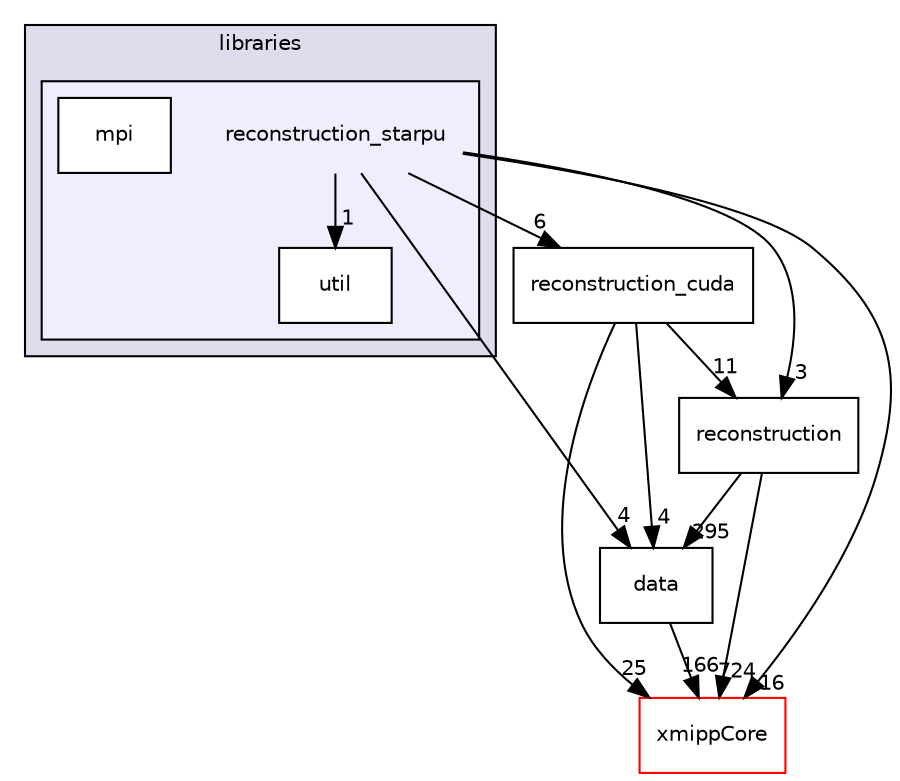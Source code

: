 digraph "xmipp/libraries/reconstruction_starpu" {
  compound=true
  node [ fontsize="10", fontname="Helvetica"];
  edge [ labelfontsize="10", labelfontname="Helvetica"];
  subgraph clusterdir_29dba3f3840f20df3b04d1972e99046b {
    graph [ bgcolor="#ddddee", pencolor="black", label="libraries" fontname="Helvetica", fontsize="10", URL="dir_29dba3f3840f20df3b04d1972e99046b.html"]
  subgraph clusterdir_6b129a60ca9bd264678b4ace681dc7e5 {
    graph [ bgcolor="#eeeeff", pencolor="black", label="" URL="dir_6b129a60ca9bd264678b4ace681dc7e5.html"];
    dir_6b129a60ca9bd264678b4ace681dc7e5 [shape=plaintext label="reconstruction_starpu"];
    dir_ab45d7b88f3e275bfbb9ab8cff27341a [shape=box label="mpi" color="black" fillcolor="white" style="filled" URL="dir_ab45d7b88f3e275bfbb9ab8cff27341a.html"];
    dir_0b3779f613f085ec5fdbdda62ceee3f0 [shape=box label="util" color="black" fillcolor="white" style="filled" URL="dir_0b3779f613f085ec5fdbdda62ceee3f0.html"];
  }
  }
  dir_02b15c2011e26cf58f557fc966b9a0d4 [shape=box label="data" URL="dir_02b15c2011e26cf58f557fc966b9a0d4.html"];
  dir_24a57299b5841ef541d8250a7552ffe2 [shape=box label="reconstruction_cuda" URL="dir_24a57299b5841ef541d8250a7552ffe2.html"];
  dir_ce4d0d8fc85c2c70612466225bfce71d [shape=box label="xmippCore" fillcolor="white" style="filled" color="red" URL="dir_ce4d0d8fc85c2c70612466225bfce71d.html"];
  dir_28683db7d591bb6aab1650ae2c6e488e [shape=box label="reconstruction" URL="dir_28683db7d591bb6aab1650ae2c6e488e.html"];
  dir_02b15c2011e26cf58f557fc966b9a0d4->dir_ce4d0d8fc85c2c70612466225bfce71d [headlabel="166", labeldistance=1.5 headhref="dir_000094_000270.html"];
  dir_6b129a60ca9bd264678b4ace681dc7e5->dir_02b15c2011e26cf58f557fc966b9a0d4 [headlabel="4", labeldistance=1.5 headhref="dir_000286_000094.html"];
  dir_6b129a60ca9bd264678b4ace681dc7e5->dir_24a57299b5841ef541d8250a7552ffe2 [headlabel="6", labeldistance=1.5 headhref="dir_000286_000280.html"];
  dir_6b129a60ca9bd264678b4ace681dc7e5->dir_0b3779f613f085ec5fdbdda62ceee3f0 [headlabel="1", labeldistance=1.5 headhref="dir_000286_000289.html"];
  dir_6b129a60ca9bd264678b4ace681dc7e5->dir_ce4d0d8fc85c2c70612466225bfce71d [headlabel="16", labeldistance=1.5 headhref="dir_000286_000270.html"];
  dir_6b129a60ca9bd264678b4ace681dc7e5->dir_28683db7d591bb6aab1650ae2c6e488e [headlabel="3", labeldistance=1.5 headhref="dir_000286_000118.html"];
  dir_24a57299b5841ef541d8250a7552ffe2->dir_02b15c2011e26cf58f557fc966b9a0d4 [headlabel="4", labeldistance=1.5 headhref="dir_000280_000094.html"];
  dir_24a57299b5841ef541d8250a7552ffe2->dir_ce4d0d8fc85c2c70612466225bfce71d [headlabel="25", labeldistance=1.5 headhref="dir_000280_000270.html"];
  dir_24a57299b5841ef541d8250a7552ffe2->dir_28683db7d591bb6aab1650ae2c6e488e [headlabel="11", labeldistance=1.5 headhref="dir_000280_000118.html"];
  dir_28683db7d591bb6aab1650ae2c6e488e->dir_02b15c2011e26cf58f557fc966b9a0d4 [headlabel="295", labeldistance=1.5 headhref="dir_000118_000094.html"];
  dir_28683db7d591bb6aab1650ae2c6e488e->dir_ce4d0d8fc85c2c70612466225bfce71d [headlabel="724", labeldistance=1.5 headhref="dir_000118_000270.html"];
}
